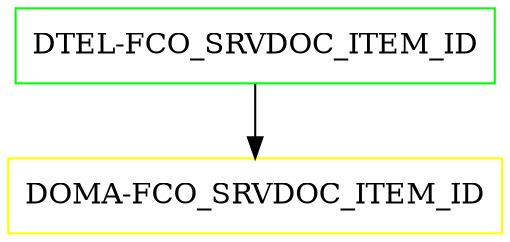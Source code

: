 digraph G {
  "DTEL-FCO_SRVDOC_ITEM_ID" [shape=box,color=green];
  "DOMA-FCO_SRVDOC_ITEM_ID" [shape=box,color=yellow,URL="./DOMA_FCO_SRVDOC_ITEM_ID.html"];
  "DTEL-FCO_SRVDOC_ITEM_ID" -> "DOMA-FCO_SRVDOC_ITEM_ID";
}
